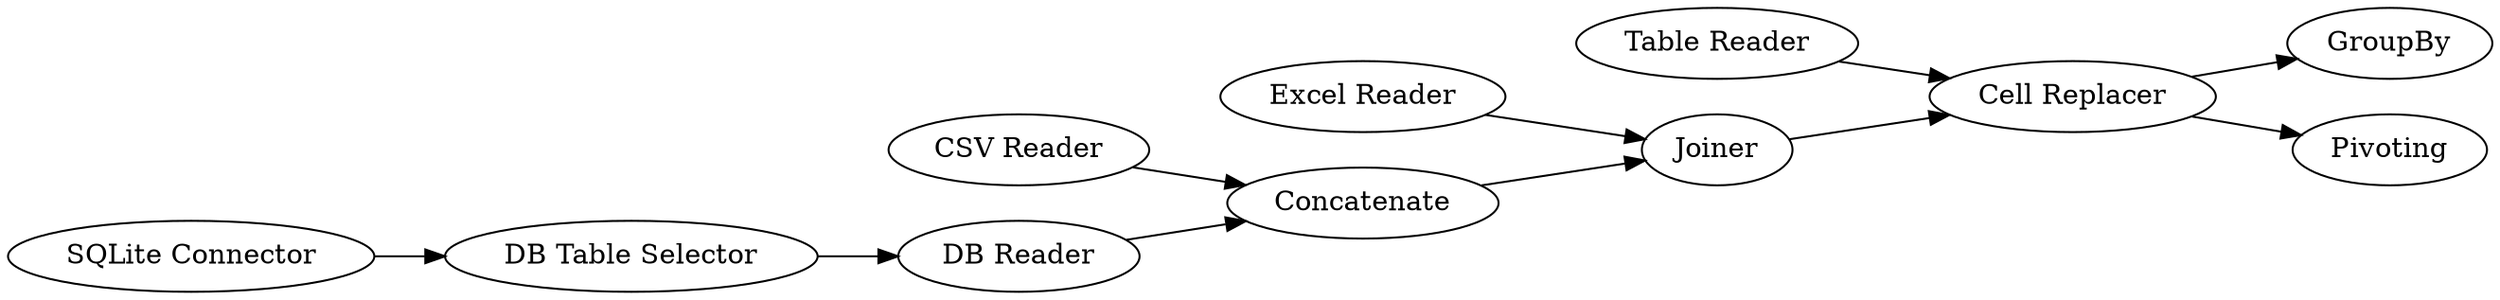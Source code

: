 digraph {
	7 -> 8
	8 -> 9
	4 -> 8
	9 -> 11
	9 -> 12
	1 -> 7
	2 -> 3
	6 -> 7
	5 -> 9
	3 -> 6
	5 [label="Table Reader"]
	1 [label="CSV Reader"]
	7 [label=Concatenate]
	9 [label="Cell Replacer"]
	11 [label=GroupBy]
	4 [label="Excel Reader"]
	6 [label="DB Reader"]
	8 [label=Joiner]
	3 [label="DB Table Selector"]
	2 [label="SQLite Connector"]
	12 [label=Pivoting]
	rankdir=LR
}
